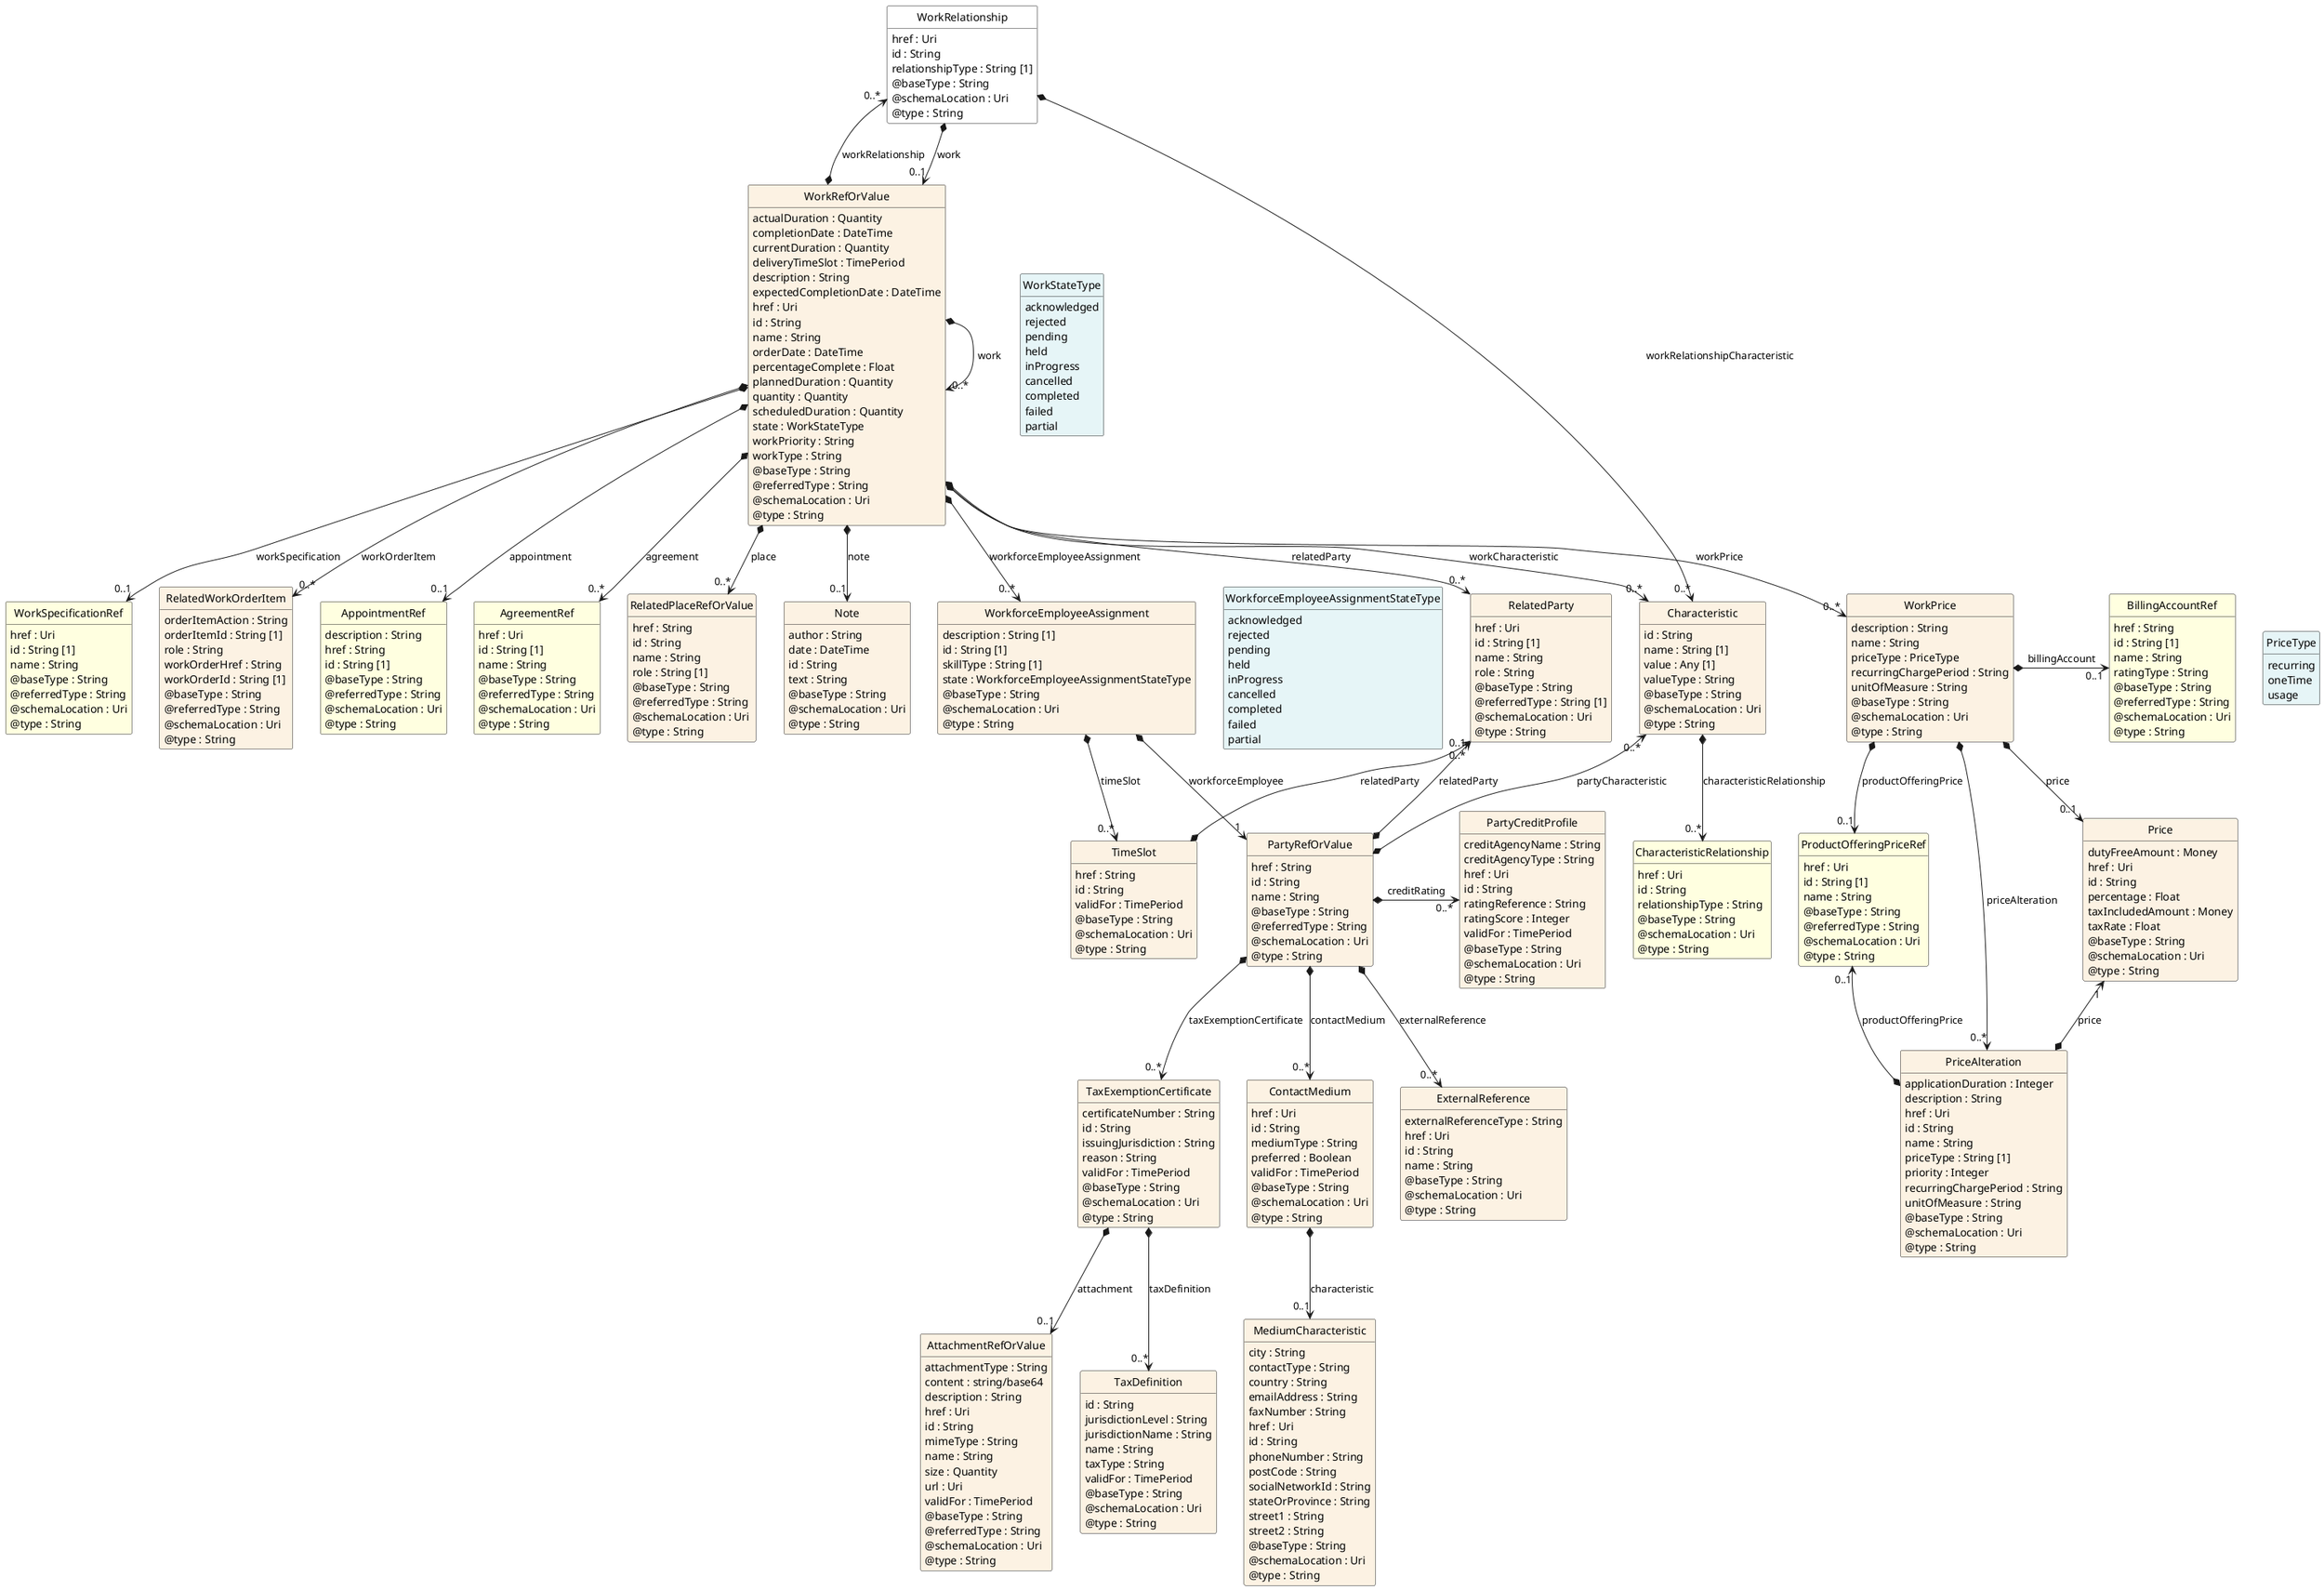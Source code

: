 @startuml
hide circle
hide methods
hide stereotype
show <<Enumeration>> stereotype
skinparam class {
   BackgroundColor<<Enumeration>> #E6F5F7
   BackgroundColor<<Ref>> #FFFFE0
   BackgroundColor<<Pivot>> #FFFFFFF
   BackgroundColor<<SimpleType>> #E2F0DA
   BackgroundColor #FCF2E3
}

class WorkRelationship <<Pivot>> {
    href : Uri
    id : String
    relationshipType : String [1]
    @baseType : String
    @schemaLocation : Uri
    @type : String
}

class WorkRefOrValue  {
    actualDuration : Quantity
    completionDate : DateTime
    currentDuration : Quantity
    deliveryTimeSlot : TimePeriod
    description : String
    expectedCompletionDate : DateTime
    href : Uri
    id : String
    name : String
    orderDate : DateTime
    percentageComplete : Float
    plannedDuration : Quantity
    quantity : Quantity
    scheduledDuration : Quantity
    state : WorkStateType
    workPriority : String
    workType : String
    @baseType : String
    @referredType : String
    @schemaLocation : Uri
    @type : String
}

class Note  {
    author : String
    date : DateTime
    id : String
    text : String
    @baseType : String
    @schemaLocation : Uri
    @type : String
}

class AppointmentRef  <<Ref>> {
    description : String
    href : String
    id : String [1]
    @baseType : String
    @referredType : String
    @schemaLocation : Uri
    @type : String
}

class WorkPrice  {
    description : String
    name : String
    priceType : PriceType
    recurringChargePeriod : String
    unitOfMeasure : String
    @baseType : String
    @schemaLocation : Uri
    @type : String
}

class Price  {
    dutyFreeAmount : Money
    href : Uri
    id : String
    percentage : Float
    taxIncludedAmount : Money
    taxRate : Float
    @baseType : String
    @schemaLocation : Uri
    @type : String
}

class PriceType <<Enumeration>> {
    recurring
    oneTime
    usage
}

class ProductOfferingPriceRef  <<Ref>> {
    href : Uri
    id : String [1]
    name : String
    @baseType : String
    @referredType : String
    @schemaLocation : Uri
    @type : String
}

class BillingAccountRef  <<Ref>> {
    href : String
    id : String [1]
    name : String
    ratingType : String
    @baseType : String
    @referredType : String
    @schemaLocation : Uri
    @type : String
}

class PriceAlteration  {
    applicationDuration : Integer
    description : String
    href : Uri
    id : String
    name : String
    priceType : String [1]
    priority : Integer
    recurringChargePeriod : String
    unitOfMeasure : String
    @baseType : String
    @schemaLocation : Uri
    @type : String
}

class WorkSpecificationRef  <<Ref>> {
    href : Uri
    id : String [1]
    name : String
    @baseType : String
    @referredType : String
    @schemaLocation : Uri
    @type : String
}

class RelatedPlaceRefOrValue  {
    href : String
    id : String
    name : String
    role : String [1]
    @baseType : String
    @referredType : String
    @schemaLocation : Uri
    @type : String
}

class WorkStateType <<Enumeration>> {
    acknowledged
    rejected
    pending
    held
    inProgress
    cancelled
    completed
    failed
    partial
}

class WorkforceEmployeeAssignment  {
    description : String [1]
    id : String [1]
    skillType : String [1]
    state : WorkforceEmployeeAssignmentStateType
    @baseType : String
    @schemaLocation : Uri
    @type : String
}

class TimeSlot  {
    href : String
    id : String
    validFor : TimePeriod
    @baseType : String
    @schemaLocation : Uri
    @type : String
}

class RelatedParty  {
    href : Uri
    id : String [1]
    name : String
    role : String
    @baseType : String
    @referredType : String [1]
    @schemaLocation : Uri
    @type : String
}

class WorkforceEmployeeAssignmentStateType <<Enumeration>> {
    acknowledged
    rejected
    pending
    held
    inProgress
    cancelled
    completed
    failed
    partial
}

class PartyRefOrValue  {
    href : String
    id : String
    name : String
    @baseType : String
    @referredType : String
    @schemaLocation : Uri
    @type : String
}

class TaxExemptionCertificate  {
    certificateNumber : String
    id : String
    issuingJurisdiction : String
    reason : String
    validFor : TimePeriod
    @baseType : String
    @schemaLocation : Uri
    @type : String
}

class TaxDefinition  {
    id : String
    jurisdictionLevel : String
    jurisdictionName : String
    name : String
    taxType : String
    validFor : TimePeriod
    @baseType : String
    @schemaLocation : Uri
    @type : String
}

class AttachmentRefOrValue  {
    attachmentType : String
    content : string/base64
    description : String
    href : Uri
    id : String
    mimeType : String
    name : String
    size : Quantity
    url : Uri
    validFor : TimePeriod
    @baseType : String
    @referredType : String
    @schemaLocation : Uri
    @type : String
}

class Characteristic  {
    id : String
    name : String [1]
    value : Any [1]
    valueType : String
    @baseType : String
    @schemaLocation : Uri
    @type : String
}

class CharacteristicRelationship  <<Ref>> {
    href : Uri
    id : String
    relationshipType : String
    @baseType : String
    @schemaLocation : Uri
    @type : String
}

class ContactMedium  {
    href : Uri
    id : String
    mediumType : String
    preferred : Boolean
    validFor : TimePeriod
    @baseType : String
    @schemaLocation : Uri
    @type : String
}

class MediumCharacteristic  {
    city : String
    contactType : String
    country : String
    emailAddress : String
    faxNumber : String
    href : Uri
    id : String
    phoneNumber : String
    postCode : String
    socialNetworkId : String
    stateOrProvince : String
    street1 : String
    street2 : String
    @baseType : String
    @schemaLocation : Uri
    @type : String
}

class ExternalReference  {
    externalReferenceType : String
    href : Uri
    id : String
    name : String
    @baseType : String
    @schemaLocation : Uri
    @type : String
}

class PartyCreditProfile  {
    creditAgencyName : String
    creditAgencyType : String
    href : Uri
    id : String
    ratingReference : String
    ratingScore : Integer
    validFor : TimePeriod
    @baseType : String
    @schemaLocation : Uri
    @type : String
}

class AgreementRef  <<Ref>> {
    href : Uri
    id : String [1]
    name : String
    @baseType : String
    @referredType : String
    @schemaLocation : Uri
    @type : String
}

class RelatedWorkOrderItem  {
    orderItemAction : String
    orderItemId : String [1]
    role : String
    workOrderHref : String
    workOrderId : String [1]
    @baseType : String
    @referredType : String
    @schemaLocation : Uri
    @type : String
}

WorkRelationship *-->  "0..*" Characteristic : workRelationshipCharacteristic

WorkRelationship *-->  "0..1" WorkRefOrValue : work

WorkRefOrValue *-right-> "0..*" WorkRefOrValue : work

WorkRelationship "0..*" <--* WorkRefOrValue : workRelationship

WorkRefOrValue -right[hidden]-> WorkStateType

WorkRefOrValue *-->  "0..*" RelatedParty : relatedParty

WorkRefOrValue *-->  "0..*" Characteristic : workCharacteristic

WorkRefOrValue *-->  "0..*" WorkforceEmployeeAssignment : workforceEmployeeAssignment

WorkRefOrValue *-->  "0..*" WorkPrice : workPrice

WorkPrice *-->  "0..1" Price : price

WorkPrice *-->  "0..1" ProductOfferingPriceRef : productOfferingPrice

WorkPrice -right[hidden]-> PriceType

WorkPrice *-->  "0..*" PriceAlteration : priceAlteration

Price "1" <--* PriceAlteration : price

ProductOfferingPriceRef "0..1" <--* PriceAlteration : productOfferingPrice

WorkforceEmployeeAssignment *-->  "0..*" TimeSlot : timeSlot

RelatedParty "0..1" <--* TimeSlot : relatedParty

WorkforceEmployeeAssignment *-->  "1" PartyRefOrValue : workforceEmployee

RelatedParty "0..*" <--* PartyRefOrValue : relatedParty

WorkforceEmployeeAssignment -right[hidden]-> WorkforceEmployeeAssignmentStateType

Characteristic "0..*" <--* PartyRefOrValue : partyCharacteristic

WorkRefOrValue *-->  "0..1" Note : note

RelatedParty <-left[hidden]- Note

WorkRefOrValue *-->  "0..*" RelatedPlaceRefOrValue : place

Note <-left[hidden]- RelatedPlaceRefOrValue

WorkRefOrValue *-->  "0..*" AgreementRef : agreement

RelatedPlaceRefOrValue <-left[hidden]- AgreementRef

WorkRefOrValue *-->  "0..1" AppointmentRef : appointment

AgreementRef <-left[hidden]- AppointmentRef

WorkRefOrValue *-->  "0..*" RelatedWorkOrderItem : workOrderItem

AppointmentRef <-left[hidden]- RelatedWorkOrderItem

WorkRefOrValue *-->  "0..1" WorkSpecificationRef : workSpecification

RelatedWorkOrderItem <-left[hidden]- WorkSpecificationRef

PartyRefOrValue *-right-> "0..*" PartyCreditProfile : creditRating

PartyRefOrValue *-->  "0..*" ExternalReference : externalReference

PartyRefOrValue *-->  "0..*" ContactMedium : contactMedium

PartyRefOrValue *-->  "0..*" TaxExemptionCertificate : taxExemptionCertificate

BillingAccountRef "0..1" <-left-* WorkPrice : billingAccount

TaxExemptionCertificate *-->  "0..*" TaxDefinition : taxDefinition

TaxExemptionCertificate *-->  "0..1" AttachmentRefOrValue : attachment

Characteristic *-->  "0..*" CharacteristicRelationship : characteristicRelationship

ContactMedium *-->  "0..1" MediumCharacteristic : characteristic

@enduml